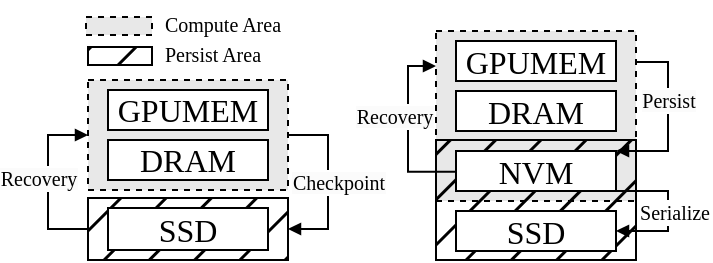 <mxfile version="24.7.0" type="github">
  <diagram name="第 1 页" id="uAyjdqbHVxO7iasdIEQN">
    <mxGraphModel dx="691" dy="398" grid="1" gridSize="10" guides="1" tooltips="1" connect="1" arrows="1" fold="0" page="1" pageScale="1" pageWidth="827" pageHeight="1169" background="#ffffff" math="0" shadow="0">
      <root>
        <mxCell id="0" />
        <mxCell id="1" parent="0" />
        <mxCell id="FZz3AoyLEZLwOvEeoEuZ-12" value="" style="rounded=0;whiteSpace=wrap;html=1;fillColor=#000000;fillStyle=hatch;" parent="1" vertex="1">
          <mxGeometry x="190" y="164" width="100" height="31" as="geometry" />
        </mxCell>
        <mxCell id="FZz3AoyLEZLwOvEeoEuZ-16" value="" style="rounded=0;whiteSpace=wrap;html=1;fillColor=#E8E8E8;dashed=1;" parent="1" vertex="1">
          <mxGeometry x="364" y="80.5" width="100" height="85" as="geometry" />
        </mxCell>
        <mxCell id="FZz3AoyLEZLwOvEeoEuZ-17" value="" style="rounded=0;whiteSpace=wrap;html=1;fillColor=#000000;fillStyle=hatch;" parent="1" vertex="1">
          <mxGeometry x="364" y="135" width="100" height="60" as="geometry" />
        </mxCell>
        <mxCell id="FZz3AoyLEZLwOvEeoEuZ-11" value="" style="rounded=0;whiteSpace=wrap;html=1;fillColor=#E8E8E8;dashed=1;" parent="1" vertex="1">
          <mxGeometry x="190" y="105" width="100" height="55" as="geometry" />
        </mxCell>
        <mxCell id="S7OevWP9PczpmDWNFOSD-1" value="&lt;font style=&quot;font-size: 16px;&quot; face=&quot;Times New Roman&quot;&gt;GPUMEM&lt;/font&gt;" style="rounded=0;whiteSpace=wrap;html=1;" parent="1" vertex="1">
          <mxGeometry x="200" y="110" width="80" height="20" as="geometry" />
        </mxCell>
        <mxCell id="S7OevWP9PczpmDWNFOSD-2" value="&lt;font face=&quot;Times New Roman&quot; style=&quot;font-size: 16px;&quot;&gt;DRAM&lt;/font&gt;" style="rounded=0;whiteSpace=wrap;html=1;strokeColor=default;align=center;verticalAlign=middle;fontFamily=Helvetica;fontSize=12;fontColor=default;fillColor=default;" parent="1" vertex="1">
          <mxGeometry x="200" y="135" width="80" height="20" as="geometry" />
        </mxCell>
        <mxCell id="S7OevWP9PczpmDWNFOSD-4" value="&lt;font style=&quot;font-size: 16px;&quot; face=&quot;Times New Roman&quot;&gt;SSD&lt;/font&gt;" style="rounded=0;whiteSpace=wrap;html=1;" parent="1" vertex="1">
          <mxGeometry x="200" y="169" width="80" height="21" as="geometry" />
        </mxCell>
        <mxCell id="d3YoMlKUpMvgJWGNqZQv-3" value="&lt;font style=&quot;font-size: 10px;&quot; face=&quot;Times New Roman&quot;&gt;Compute Area&lt;/font&gt;" style="text;html=1;align=center;verticalAlign=bottom;whiteSpace=wrap;rounded=0;fontSize=16;" parent="1" vertex="1">
          <mxGeometry x="221.5" y="67" width="70.5" height="20" as="geometry" />
        </mxCell>
        <mxCell id="d3YoMlKUpMvgJWGNqZQv-5" value="&lt;font style=&quot;font-size: 10px;&quot; face=&quot;Times New Roman&quot;&gt;Persist Area&lt;/font&gt;" style="text;html=1;align=center;verticalAlign=bottom;whiteSpace=wrap;rounded=0;fontSize=16;" parent="1" vertex="1">
          <mxGeometry x="221.5" y="82" width="60.5" height="20" as="geometry" />
        </mxCell>
        <mxCell id="FZz3AoyLEZLwOvEeoEuZ-1" value="&lt;font style=&quot;font-size: 16px;&quot; face=&quot;Times New Roman&quot;&gt;GPUMEM&lt;/font&gt;" style="rounded=0;whiteSpace=wrap;html=1;" parent="1" vertex="1">
          <mxGeometry x="374" y="85.5" width="80" height="20" as="geometry" />
        </mxCell>
        <mxCell id="FZz3AoyLEZLwOvEeoEuZ-2" value="&lt;font face=&quot;Times New Roman&quot; style=&quot;font-size: 16px;&quot;&gt;DRAM&lt;/font&gt;" style="rounded=0;whiteSpace=wrap;html=1;strokeColor=default;align=center;verticalAlign=middle;fontFamily=Helvetica;fontSize=12;fontColor=default;fillColor=default;" parent="1" vertex="1">
          <mxGeometry x="374" y="110.5" width="80" height="20" as="geometry" />
        </mxCell>
        <mxCell id="FZz3AoyLEZLwOvEeoEuZ-3" value="&lt;font style=&quot;font-size: 16px;&quot; face=&quot;Times New Roman&quot;&gt;SSD&lt;/font&gt;" style="rounded=0;whiteSpace=wrap;html=1;" parent="1" vertex="1">
          <mxGeometry x="374" y="170.5" width="80" height="20" as="geometry" />
        </mxCell>
        <mxCell id="FZz3AoyLEZLwOvEeoEuZ-24" style="edgeStyle=orthogonalEdgeStyle;rounded=0;orthogonalLoop=1;jettySize=auto;html=1;entryX=1;entryY=0.5;entryDx=0;entryDy=0;exitX=1;exitY=1;exitDx=0;exitDy=0;endSize=4;endArrow=block;endFill=1;" parent="1" source="FZz3AoyLEZLwOvEeoEuZ-5" target="FZz3AoyLEZLwOvEeoEuZ-3" edge="1">
          <mxGeometry relative="1" as="geometry">
            <Array as="points">
              <mxPoint x="480" y="161" />
              <mxPoint x="480" y="181" />
            </Array>
          </mxGeometry>
        </mxCell>
        <mxCell id="FZz3AoyLEZLwOvEeoEuZ-5" value="&lt;font style=&quot;font-size: 16px;&quot; face=&quot;Times New Roman&quot;&gt;NVM&lt;/font&gt;" style="rounded=0;whiteSpace=wrap;html=1;" parent="1" vertex="1">
          <mxGeometry x="374" y="140.5" width="80" height="20" as="geometry" />
        </mxCell>
        <mxCell id="FZz3AoyLEZLwOvEeoEuZ-7" value="" style="endArrow=none;html=1;rounded=0;endSize=6;endFill=0;exitX=0;exitY=0.5;exitDx=0;exitDy=0;edgeStyle=orthogonalEdgeStyle;entryX=0;entryY=0.5;entryDx=0;entryDy=0;startSize=4;startArrow=block;startFill=1;" parent="1" source="FZz3AoyLEZLwOvEeoEuZ-11" target="FZz3AoyLEZLwOvEeoEuZ-12" edge="1">
          <mxGeometry width="50" height="50" relative="1" as="geometry">
            <mxPoint x="154.76" y="150" as="sourcePoint" />
            <mxPoint x="160" y="170" as="targetPoint" />
            <Array as="points">
              <mxPoint x="170" y="133" />
              <mxPoint x="170" y="180" />
            </Array>
          </mxGeometry>
        </mxCell>
        <mxCell id="FZz3AoyLEZLwOvEeoEuZ-15" value="&lt;span style=&quot;font-family: &amp;quot;Times New Roman&amp;quot;; font-size: 10px; text-wrap: wrap; background-color: rgb(251, 251, 251);&quot;&gt;Recovery&lt;/span&gt;" style="edgeLabel;html=1;align=center;verticalAlign=middle;resizable=0;points=[];" parent="FZz3AoyLEZLwOvEeoEuZ-7" vertex="1" connectable="0">
          <mxGeometry x="-0.042" relative="1" as="geometry">
            <mxPoint x="-5" as="offset" />
          </mxGeometry>
        </mxCell>
        <mxCell id="FZz3AoyLEZLwOvEeoEuZ-13" style="edgeStyle=orthogonalEdgeStyle;rounded=0;orthogonalLoop=1;jettySize=auto;html=1;entryX=1;entryY=0.5;entryDx=0;entryDy=0;exitX=1;exitY=0.5;exitDx=0;exitDy=0;startSize=4;endSize=4;endArrow=none;endFill=0;startArrow=block;startFill=1;" parent="1" source="FZz3AoyLEZLwOvEeoEuZ-12" target="FZz3AoyLEZLwOvEeoEuZ-11" edge="1">
          <mxGeometry relative="1" as="geometry">
            <Array as="points">
              <mxPoint x="310" y="180" />
              <mxPoint x="310" y="133" />
            </Array>
          </mxGeometry>
        </mxCell>
        <mxCell id="FZz3AoyLEZLwOvEeoEuZ-14" value="&lt;span style=&quot;font-family: &amp;quot;Times New Roman&amp;quot;; font-size: 10px; text-wrap: wrap; background-color: rgb(251, 251, 251);&quot;&gt;Checkpoint&lt;/span&gt;" style="edgeLabel;html=1;align=center;verticalAlign=middle;resizable=0;points=[];" parent="FZz3AoyLEZLwOvEeoEuZ-13" vertex="1" connectable="0">
          <mxGeometry x="-0.134" y="1" relative="1" as="geometry">
            <mxPoint x="6" y="-6" as="offset" />
          </mxGeometry>
        </mxCell>
        <mxCell id="FZz3AoyLEZLwOvEeoEuZ-20" style="edgeStyle=orthogonalEdgeStyle;rounded=0;orthogonalLoop=1;jettySize=auto;html=1;entryX=1;entryY=0.5;entryDx=0;entryDy=0;exitX=0.003;exitY=0.62;exitDx=0;exitDy=0;startSize=6;endSize=4;endArrow=block;endFill=1;exitPerimeter=0;" parent="1" edge="1">
          <mxGeometry relative="1" as="geometry">
            <mxPoint x="374.24" y="150.9" as="sourcePoint" />
            <mxPoint x="364" y="98" as="targetPoint" />
            <Array as="points">
              <mxPoint x="350" y="151" />
              <mxPoint x="350" y="98" />
            </Array>
          </mxGeometry>
        </mxCell>
        <mxCell id="FZz3AoyLEZLwOvEeoEuZ-21" value="&lt;span style=&quot;font-family: &amp;quot;Times New Roman&amp;quot;; font-size: 10px; text-wrap: wrap; background-color: rgb(251, 251, 251);&quot;&gt;Recovery&lt;/span&gt;" style="edgeLabel;html=1;align=center;verticalAlign=middle;resizable=0;points=[];" parent="FZz3AoyLEZLwOvEeoEuZ-20" vertex="1" connectable="0">
          <mxGeometry x="-0.134" y="1" relative="1" as="geometry">
            <mxPoint x="-6" y="-13" as="offset" />
          </mxGeometry>
        </mxCell>
        <mxCell id="FZz3AoyLEZLwOvEeoEuZ-22" style="edgeStyle=orthogonalEdgeStyle;rounded=0;orthogonalLoop=1;jettySize=auto;html=1;entryX=1;entryY=0.5;entryDx=0;entryDy=0;startSize=4;endSize=4;endArrow=none;endFill=0;startArrow=block;startFill=1;exitX=1;exitY=0;exitDx=0;exitDy=0;" parent="1" source="FZz3AoyLEZLwOvEeoEuZ-5" edge="1">
          <mxGeometry relative="1" as="geometry">
            <mxPoint x="454" y="150" as="sourcePoint" />
            <mxPoint x="464" y="96" as="targetPoint" />
            <Array as="points">
              <mxPoint x="480" y="140" />
              <mxPoint x="480" y="96" />
            </Array>
          </mxGeometry>
        </mxCell>
        <mxCell id="FZz3AoyLEZLwOvEeoEuZ-23" value="&lt;span style=&quot;font-family: &amp;quot;Times New Roman&amp;quot;; font-size: 10px; text-wrap: wrap; background-color: rgb(251, 251, 251);&quot;&gt;Persist&lt;/span&gt;" style="edgeLabel;html=1;align=center;verticalAlign=middle;resizable=0;points=[];" parent="FZz3AoyLEZLwOvEeoEuZ-22" vertex="1" connectable="0">
          <mxGeometry x="-0.134" y="1" relative="1" as="geometry">
            <mxPoint x="1" y="-14" as="offset" />
          </mxGeometry>
        </mxCell>
        <mxCell id="FZz3AoyLEZLwOvEeoEuZ-25" value="&lt;font face=&quot;Times New Roman&quot;&gt;&lt;span style=&quot;font-size: 10px; text-wrap: wrap;&quot;&gt;Serialize&lt;/span&gt;&lt;/font&gt;" style="edgeLabel;html=1;align=center;verticalAlign=middle;resizable=0;points=[];" parent="1" vertex="1" connectable="0">
          <mxGeometry x="485.024" y="170.496" as="geometry">
            <mxPoint x="-2" as="offset" />
          </mxGeometry>
        </mxCell>
        <mxCell id="EfsTOoUxyjgBtJsfV3Sn-1" value="" style="rounded=0;whiteSpace=wrap;html=1;fillColor=#E8E8E8;dashed=1;" vertex="1" parent="1">
          <mxGeometry x="189" y="73.5" width="33" height="9" as="geometry" />
        </mxCell>
        <mxCell id="EfsTOoUxyjgBtJsfV3Sn-2" value="" style="rounded=0;whiteSpace=wrap;html=1;fillColor=#000000;fillStyle=hatch;gradientColor=none;glass=0;" vertex="1" parent="1">
          <mxGeometry x="190" y="88.5" width="32" height="9" as="geometry" />
        </mxCell>
      </root>
    </mxGraphModel>
  </diagram>
</mxfile>
